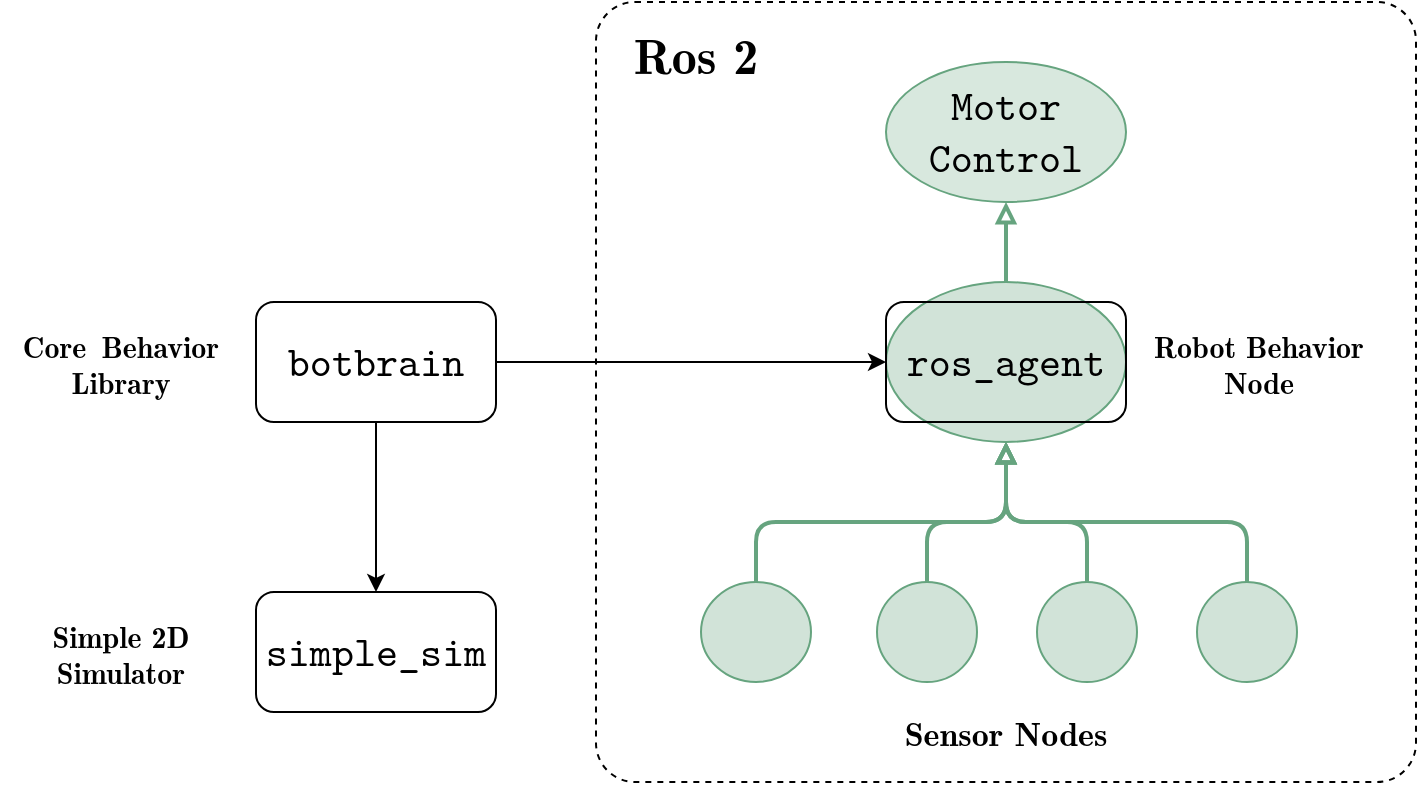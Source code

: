 <mxfile version="24.7.17">
  <diagram name="Page-1" id="pV0cdQJzculAOQKk89TL">
    <mxGraphModel dx="775" dy="1215" grid="1" gridSize="10" guides="1" tooltips="1" connect="1" arrows="1" fold="1" page="1" pageScale="1" pageWidth="827" pageHeight="1169" math="0" shadow="0">
      <root>
        <mxCell id="0" />
        <mxCell id="1" parent="0" />
        <mxCell id="M7QWCyDlwpbh8Tu6re-g-8" value="" style="rounded=1;whiteSpace=wrap;html=1;fillColor=none;dashed=1;movable=1;resizable=1;rotatable=1;deletable=1;editable=1;locked=0;connectable=1;fontColor=none;noLabel=1;glass=0;arcSize=5;" vertex="1" parent="1">
          <mxGeometry x="300" y="290" width="410" height="390" as="geometry" />
        </mxCell>
        <mxCell id="M7QWCyDlwpbh8Tu6re-g-30" value="" style="edgeStyle=orthogonalEdgeStyle;rounded=1;orthogonalLoop=1;jettySize=auto;html=1;strokeColor=#66a47f;strokeWidth=2;align=center;verticalAlign=middle;fontFamily=Latin Modern Mono;fontSize=21;fontColor=default;labelBackgroundColor=default;endArrow=block;endFill=0;fillColor=#66a47f;gradientColor=none;" edge="1" parent="1" source="M7QWCyDlwpbh8Tu6re-g-9" target="M7QWCyDlwpbh8Tu6re-g-29">
          <mxGeometry relative="1" as="geometry" />
        </mxCell>
        <mxCell id="M7QWCyDlwpbh8Tu6re-g-9" value="ros_agent" style="ellipse;whiteSpace=wrap;html=1;fillColor=#66a47f;strokeColor=#66a47f;rounded=1;align=center;verticalAlign=middle;fontFamily=Latin Modern Mono;fontSize=21;fontColor=default;gradientColor=none;fillOpacity=30;" vertex="1" parent="1">
          <mxGeometry x="445" y="430" width="120" height="80" as="geometry" />
        </mxCell>
        <mxCell id="M7QWCyDlwpbh8Tu6re-g-34" style="edgeStyle=orthogonalEdgeStyle;rounded=0;orthogonalLoop=1;jettySize=auto;html=1;" edge="1" parent="1" source="M7QWCyDlwpbh8Tu6re-g-2" target="M7QWCyDlwpbh8Tu6re-g-4">
          <mxGeometry relative="1" as="geometry" />
        </mxCell>
        <mxCell id="M7QWCyDlwpbh8Tu6re-g-35" value="" style="edgeStyle=orthogonalEdgeStyle;rounded=0;orthogonalLoop=1;jettySize=auto;html=1;" edge="1" parent="1" source="M7QWCyDlwpbh8Tu6re-g-2" target="M7QWCyDlwpbh8Tu6re-g-3">
          <mxGeometry relative="1" as="geometry" />
        </mxCell>
        <mxCell id="M7QWCyDlwpbh8Tu6re-g-2" value="botbrain" style="rounded=1;whiteSpace=wrap;html=1;fontFamily=Latin Modern Mono;fontSize=21;" vertex="1" parent="1">
          <mxGeometry x="130" y="440" width="120" height="60" as="geometry" />
        </mxCell>
        <mxCell id="M7QWCyDlwpbh8Tu6re-g-3" value="simple_sim" style="rounded=1;whiteSpace=wrap;html=1;fontFamily=Latin Modern Mono;fontSize=21;" vertex="1" parent="1">
          <mxGeometry x="130" y="585" width="120" height="60" as="geometry" />
        </mxCell>
        <mxCell id="M7QWCyDlwpbh8Tu6re-g-4" value="" style="rounded=1;whiteSpace=wrap;html=1;fontFamily=Latin Modern Mono;fontSize=21;fillColor=none;" vertex="1" parent="1">
          <mxGeometry x="445" y="440" width="120" height="60" as="geometry" />
        </mxCell>
        <mxCell id="M7QWCyDlwpbh8Tu6re-g-22" style="edgeStyle=orthogonalEdgeStyle;rounded=1;orthogonalLoop=1;jettySize=auto;html=1;entryX=0.5;entryY=1;entryDx=0;entryDy=0;fillColor=#66a47f;strokeColor=#66a47f;endArrow=block;endFill=0;strokeWidth=2;align=center;verticalAlign=middle;fontFamily=Latin Modern Mono;fontSize=21;fontColor=default;gradientColor=none;" edge="1" parent="1" source="M7QWCyDlwpbh8Tu6re-g-15" target="M7QWCyDlwpbh8Tu6re-g-9">
          <mxGeometry relative="1" as="geometry">
            <Array as="points">
              <mxPoint x="380" y="550" />
              <mxPoint x="505" y="550" />
            </Array>
          </mxGeometry>
        </mxCell>
        <mxCell id="M7QWCyDlwpbh8Tu6re-g-15" value="" style="ellipse;whiteSpace=wrap;html=1;fillColor=#66a47f;strokeColor=#66a47f;rounded=1;align=center;verticalAlign=middle;fontFamily=Latin Modern Mono;fontSize=21;fontColor=default;gradientColor=none;fillOpacity=30;" vertex="1" parent="1">
          <mxGeometry x="352.5" y="580" width="55" height="50" as="geometry" />
        </mxCell>
        <mxCell id="M7QWCyDlwpbh8Tu6re-g-23" style="edgeStyle=orthogonalEdgeStyle;rounded=1;orthogonalLoop=1;jettySize=auto;html=1;entryX=0.5;entryY=1;entryDx=0;entryDy=0;fillColor=#66a47f;strokeColor=#66a47f;endArrow=block;endFill=0;strokeWidth=2;align=center;verticalAlign=middle;fontFamily=Latin Modern Mono;fontSize=21;fontColor=default;gradientColor=none;" edge="1" parent="1" source="M7QWCyDlwpbh8Tu6re-g-16" target="M7QWCyDlwpbh8Tu6re-g-9">
          <mxGeometry relative="1" as="geometry">
            <Array as="points">
              <mxPoint x="466" y="550" />
              <mxPoint x="505" y="550" />
            </Array>
          </mxGeometry>
        </mxCell>
        <mxCell id="M7QWCyDlwpbh8Tu6re-g-16" value="" style="ellipse;whiteSpace=wrap;html=1;fillColor=#66a47f;strokeColor=#66a47f;rounded=1;align=center;verticalAlign=middle;fontFamily=Latin Modern Mono;fontSize=21;fontColor=default;gradientColor=none;fillOpacity=30;" vertex="1" parent="1">
          <mxGeometry x="440.5" y="580" width="50" height="50" as="geometry" />
        </mxCell>
        <mxCell id="M7QWCyDlwpbh8Tu6re-g-26" style="edgeStyle=orthogonalEdgeStyle;rounded=1;orthogonalLoop=1;jettySize=auto;html=1;entryX=0.5;entryY=1;entryDx=0;entryDy=0;fillColor=#66a47f;strokeColor=#66a47f;endArrow=block;endFill=0;strokeWidth=2;align=center;verticalAlign=middle;fontFamily=Latin Modern Mono;fontSize=21;fontColor=default;gradientColor=none;" edge="1" parent="1" source="M7QWCyDlwpbh8Tu6re-g-17" target="M7QWCyDlwpbh8Tu6re-g-9">
          <mxGeometry relative="1" as="geometry">
            <Array as="points">
              <mxPoint x="626" y="550" />
              <mxPoint x="505" y="550" />
            </Array>
          </mxGeometry>
        </mxCell>
        <mxCell id="M7QWCyDlwpbh8Tu6re-g-17" value="" style="ellipse;whiteSpace=wrap;html=1;fillColor=#66a47f;strokeColor=#66a47f;rounded=1;align=center;verticalAlign=middle;fontFamily=Latin Modern Mono;fontSize=21;fontColor=default;gradientColor=none;fillOpacity=30;" vertex="1" parent="1">
          <mxGeometry x="600.5" y="580" width="50" height="50" as="geometry" />
        </mxCell>
        <mxCell id="M7QWCyDlwpbh8Tu6re-g-24" style="edgeStyle=orthogonalEdgeStyle;rounded=1;orthogonalLoop=1;jettySize=auto;html=1;entryX=0.5;entryY=1;entryDx=0;entryDy=0;fillColor=#66a47f;strokeColor=#66a47f;endArrow=block;endFill=0;strokeWidth=2;align=center;verticalAlign=middle;fontFamily=Latin Modern Mono;fontSize=21;fontColor=default;gradientColor=none;" edge="1" parent="1" source="M7QWCyDlwpbh8Tu6re-g-18" target="M7QWCyDlwpbh8Tu6re-g-9">
          <mxGeometry relative="1" as="geometry">
            <Array as="points">
              <mxPoint x="546" y="550" />
              <mxPoint x="505" y="550" />
            </Array>
          </mxGeometry>
        </mxCell>
        <mxCell id="M7QWCyDlwpbh8Tu6re-g-18" value="" style="ellipse;whiteSpace=wrap;html=1;fillColor=#66a47f;strokeColor=#66a47f;rounded=1;align=center;verticalAlign=middle;fontFamily=Latin Modern Mono;fontSize=21;fontColor=default;gradientColor=none;fillOpacity=30;" vertex="1" parent="1">
          <mxGeometry x="520.5" y="580" width="50" height="50" as="geometry" />
        </mxCell>
        <mxCell id="M7QWCyDlwpbh8Tu6re-g-27" value="Sensor Nodes" style="text;html=1;align=center;verticalAlign=middle;whiteSpace=wrap;rounded=0;fontSize=17;fontFamily=Latin Modern Roman Demi;fontStyle=0" vertex="1" parent="1">
          <mxGeometry x="435" y="640" width="140" height="30" as="geometry" />
        </mxCell>
        <mxCell id="M7QWCyDlwpbh8Tu6re-g-29" value="Motor Control" style="ellipse;whiteSpace=wrap;html=1;fillColor=#7db392;strokeColor=#66a47f;rounded=1;align=center;verticalAlign=middle;fontFamily=Latin Modern Mono;fontSize=21;fontColor=default;gradientColor=none;fillOpacity=30;" vertex="1" parent="1">
          <mxGeometry x="445" y="320" width="120" height="70" as="geometry" />
        </mxCell>
        <mxCell id="M7QWCyDlwpbh8Tu6re-g-31" value="Ros 2" style="text;html=1;align=center;verticalAlign=middle;whiteSpace=wrap;rounded=0;fontFamily=Latin Modern Roman Demi;fontSize=25;" vertex="1" parent="1">
          <mxGeometry x="300" y="300" width="100" height="30" as="geometry" />
        </mxCell>
        <mxCell id="M7QWCyDlwpbh8Tu6re-g-32" style="edgeStyle=orthogonalEdgeStyle;rounded=0;orthogonalLoop=1;jettySize=auto;html=1;exitX=0.5;exitY=1;exitDx=0;exitDy=0;" edge="1" parent="1" source="M7QWCyDlwpbh8Tu6re-g-31" target="M7QWCyDlwpbh8Tu6re-g-31">
          <mxGeometry relative="1" as="geometry" />
        </mxCell>
        <mxCell id="M7QWCyDlwpbh8Tu6re-g-36" value="&lt;div style=&quot;font-size: 15px;&quot;&gt;&lt;span style=&quot;background-color: initial; font-size: 15px;&quot;&gt;Core&amp;nbsp;&lt;/span&gt;&lt;span style=&quot;background-color: initial;&quot;&gt;Behavior&lt;/span&gt;&lt;/div&gt;&lt;div style=&quot;font-size: 15px;&quot;&gt;&lt;span style=&quot;background-color: initial;&quot;&gt;Library&lt;/span&gt;&lt;/div&gt;" style="text;html=1;align=center;verticalAlign=middle;resizable=0;points=[];autosize=1;strokeColor=none;fillColor=none;fontFamily=Latin Modern Roman Demi;fontSize=15;" vertex="1" parent="1">
          <mxGeometry x="2" y="445" width="120" height="50" as="geometry" />
        </mxCell>
        <mxCell id="M7QWCyDlwpbh8Tu6re-g-37" value="&lt;div style=&quot;font-size: 15px;&quot;&gt;Simple 2D&lt;/div&gt;&lt;div style=&quot;font-size: 15px;&quot;&gt;Simulator&lt;/div&gt;" style="text;html=1;align=center;verticalAlign=middle;resizable=0;points=[];autosize=1;strokeColor=none;fillColor=none;fontFamily=Latin Modern Roman Demi;fontSize=15;" vertex="1" parent="1">
          <mxGeometry x="17" y="590" width="90" height="50" as="geometry" />
        </mxCell>
        <mxCell id="M7QWCyDlwpbh8Tu6re-g-38" value="&lt;div style=&quot;font-size: 15px;&quot;&gt;Robot Behavior&lt;/div&gt;&lt;div style=&quot;font-size: 15px;&quot;&gt;Node&lt;/div&gt;" style="text;html=1;align=center;verticalAlign=middle;resizable=0;points=[];autosize=1;strokeColor=none;fillColor=none;fontFamily=Latin Modern Roman Demi;fontSize=15;" vertex="1" parent="1">
          <mxGeometry x="565.5" y="445" width="130" height="50" as="geometry" />
        </mxCell>
      </root>
    </mxGraphModel>
  </diagram>
</mxfile>
